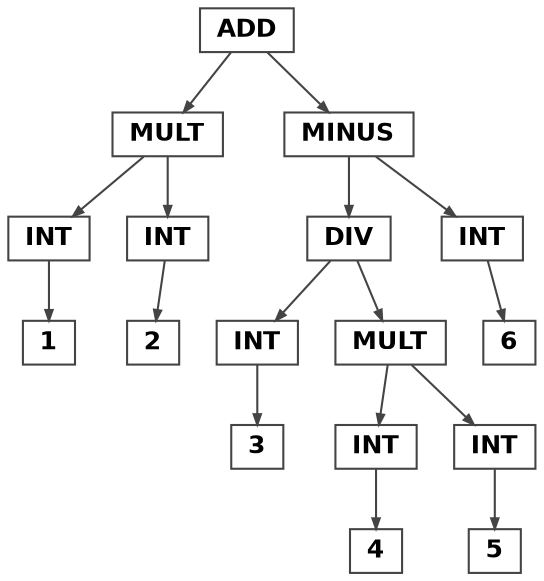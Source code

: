 digraph {

	ordering=out;
	ranksep=.4;
  margin=0;
	bgcolor="white"; node [shape=box, fixedsize=false, fontsize=12, fontname="Helvetica-bold", fontcolor="black"
		width=.25, height=.25, color="#444444", fillcolor="white", style="filled, solid"];
	edge [arrowsize=.5, color="#444444"]

  n4 [label="ADD"];
  n4 [label="ADD"];
  n5 [label="MULT"];
  n5 [label="MULT"];
  n6 [label="INT"];
  n6 [label="INT"];
  n7 [label="1"];
  n8 [label="INT"];
  n8 [label="INT"];
  n9 [label="2"];
  n10 [label="MINUS"];
  n10 [label="MINUS"];
  n11 [label="DIV"];
  n11 [label="DIV"];
  n12 [label="INT"];
  n12 [label="INT"];
  n13 [label="3"];
  n14 [label="MULT"];
  n14 [label="MULT"];
  n15 [label="INT"];
  n15 [label="INT"];
  n16 [label="4"];
  n17 [label="INT"];
  n17 [label="INT"];
  n18 [label="5"];
  n19 [label="INT"];
  n19 [label="INT"];
  n20 [label="6"];

  
  n4 -> n5 // "ADD" -> "MULT"
  n5 -> n6 // "MULT" -> "INT"
  n6 -> n7 // "INT" -> "4"
  n5 -> n8 // "MULT" -> "INT"
  n8 -> n9 // "INT" -> "6"
  n4 -> n10 // "ADD" -> "MINUS"
  n10 -> n11 // "MINUS" -> "DIV"
  n11 -> n12 // "DIV" -> "INT"
  n12 -> n13 // "INT" -> "2"
  n11 -> n14 // "DIV" -> "MULT"
  n14 -> n15 // "MULT" -> "INT"
  n15 -> n16 // "INT" -> "4"
  n14 -> n17 // "MULT" -> "INT"
  n17 -> n18 // "INT" -> "6"
  n10 -> n19 // "MINUS" -> "INT"
  n19 -> n20 // "INT" -> "2"

}
